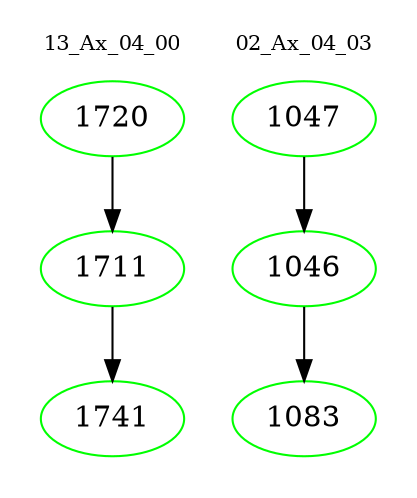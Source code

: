 digraph{
subgraph cluster_0 {
color = white
label = "13_Ax_04_00";
fontsize=10;
T0_1720 [label="1720", color="green"]
T0_1720 -> T0_1711 [color="black"]
T0_1711 [label="1711", color="green"]
T0_1711 -> T0_1741 [color="black"]
T0_1741 [label="1741", color="green"]
}
subgraph cluster_1 {
color = white
label = "02_Ax_04_03";
fontsize=10;
T1_1047 [label="1047", color="green"]
T1_1047 -> T1_1046 [color="black"]
T1_1046 [label="1046", color="green"]
T1_1046 -> T1_1083 [color="black"]
T1_1083 [label="1083", color="green"]
}
}

